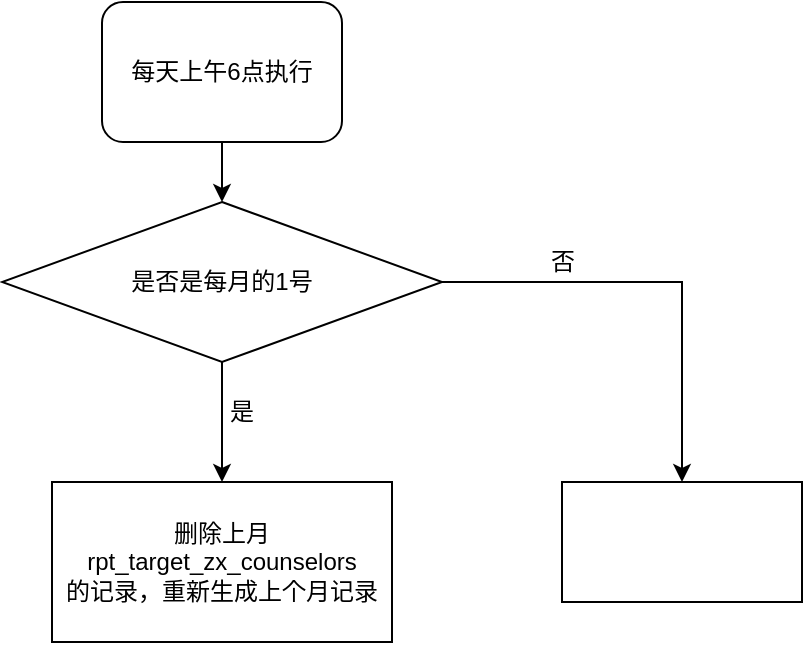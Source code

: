 <mxfile version="18.0.0" type="github">
  <diagram id="E5w15fLGFdyEd21M_DHC" name="Page-1">
    <mxGraphModel dx="903" dy="476" grid="1" gridSize="10" guides="1" tooltips="1" connect="1" arrows="1" fold="1" page="1" pageScale="1" pageWidth="827" pageHeight="1169" math="0" shadow="0">
      <root>
        <mxCell id="0" />
        <mxCell id="1" parent="0" />
        <mxCell id="KzOrCSgJsxUHCnoUjlhp-8" style="edgeStyle=none;rounded=0;orthogonalLoop=1;jettySize=auto;html=1;exitX=0.5;exitY=1;exitDx=0;exitDy=0;entryX=0.5;entryY=0;entryDx=0;entryDy=0;" edge="1" parent="1" source="KzOrCSgJsxUHCnoUjlhp-1" target="KzOrCSgJsxUHCnoUjlhp-2">
          <mxGeometry relative="1" as="geometry" />
        </mxCell>
        <mxCell id="KzOrCSgJsxUHCnoUjlhp-1" value="每天上午6点执行" style="rounded=1;whiteSpace=wrap;html=1;" vertex="1" parent="1">
          <mxGeometry x="230" y="40" width="120" height="70" as="geometry" />
        </mxCell>
        <mxCell id="KzOrCSgJsxUHCnoUjlhp-9" style="edgeStyle=none;rounded=0;orthogonalLoop=1;jettySize=auto;html=1;exitX=0.5;exitY=1;exitDx=0;exitDy=0;entryX=0.5;entryY=0;entryDx=0;entryDy=0;" edge="1" parent="1" source="KzOrCSgJsxUHCnoUjlhp-2" target="KzOrCSgJsxUHCnoUjlhp-6">
          <mxGeometry relative="1" as="geometry" />
        </mxCell>
        <mxCell id="KzOrCSgJsxUHCnoUjlhp-12" style="edgeStyle=orthogonalEdgeStyle;rounded=0;orthogonalLoop=1;jettySize=auto;html=1;exitX=1;exitY=0.5;exitDx=0;exitDy=0;entryX=0.5;entryY=0;entryDx=0;entryDy=0;" edge="1" parent="1" source="KzOrCSgJsxUHCnoUjlhp-2" target="KzOrCSgJsxUHCnoUjlhp-10">
          <mxGeometry relative="1" as="geometry" />
        </mxCell>
        <mxCell id="KzOrCSgJsxUHCnoUjlhp-2" value="是否是每月的1号" style="rhombus;whiteSpace=wrap;html=1;" vertex="1" parent="1">
          <mxGeometry x="180" y="140" width="220" height="80" as="geometry" />
        </mxCell>
        <mxCell id="KzOrCSgJsxUHCnoUjlhp-6" value="删除上月rpt_target_zx_counselors&lt;br&gt;的记录，重新生成上个月记录" style="rounded=0;whiteSpace=wrap;html=1;" vertex="1" parent="1">
          <mxGeometry x="205" y="280" width="170" height="80" as="geometry" />
        </mxCell>
        <mxCell id="KzOrCSgJsxUHCnoUjlhp-10" value="" style="rounded=0;whiteSpace=wrap;html=1;" vertex="1" parent="1">
          <mxGeometry x="460" y="280" width="120" height="60" as="geometry" />
        </mxCell>
        <mxCell id="KzOrCSgJsxUHCnoUjlhp-15" value="是" style="text;html=1;strokeColor=none;fillColor=none;align=center;verticalAlign=middle;whiteSpace=wrap;rounded=0;" vertex="1" parent="1">
          <mxGeometry x="270" y="230" width="60" height="30" as="geometry" />
        </mxCell>
        <mxCell id="KzOrCSgJsxUHCnoUjlhp-16" value="否&lt;br&gt;" style="text;html=1;align=center;verticalAlign=middle;resizable=0;points=[];autosize=1;strokeColor=none;fillColor=none;" vertex="1" parent="1">
          <mxGeometry x="445" y="160" width="30" height="20" as="geometry" />
        </mxCell>
      </root>
    </mxGraphModel>
  </diagram>
</mxfile>
